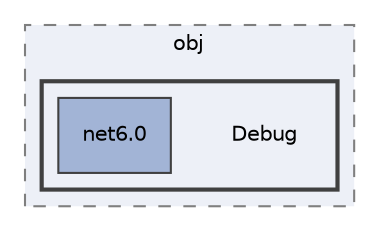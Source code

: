 digraph "/home/snowiemischief/projects/programacion2/pii_2022_2_equipo_21/src/Program/obj/Debug"
{
 // INTERACTIVE_SVG=YES
 // LATEX_PDF_SIZE
  edge [fontname="Helvetica",fontsize="10",labelfontname="Helvetica",labelfontsize="10"];
  node [fontname="Helvetica",fontsize="10",shape=record];
  compound=true
  subgraph clusterdir_94161fb47bad167b5a55c70a12f29d51 {
    graph [ bgcolor="#edf0f7", pencolor="grey50", style="filled,dashed,", label="obj", fontname="Helvetica", fontsize="10", URL="dir_94161fb47bad167b5a55c70a12f29d51.html"]
  subgraph clusterdir_524f4946c556cae7574cdc771a9bd973 {
    graph [ bgcolor="#edf0f7", pencolor="grey25", style="filled,bold,", label="", fontname="Helvetica", fontsize="10", URL="dir_524f4946c556cae7574cdc771a9bd973.html"]
    dir_524f4946c556cae7574cdc771a9bd973 [shape=plaintext, label="Debug"];
  dir_29095f882b1fbd2868326d780888db2a [shape=box, label="net6.0", style="filled,", fillcolor="#a2b4d6", color="grey25", URL="dir_29095f882b1fbd2868326d780888db2a.html"];
  }
  }
}

